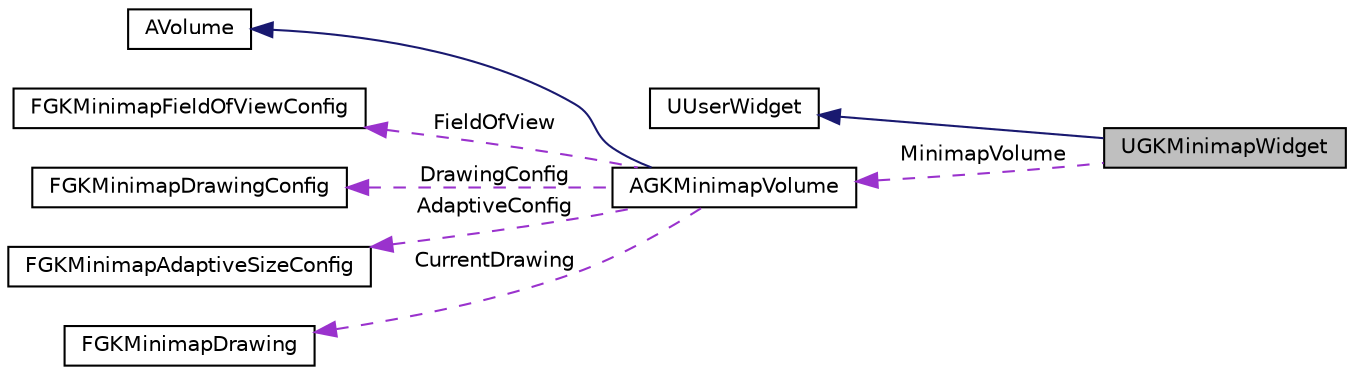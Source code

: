 digraph "UGKMinimapWidget"
{
 // LATEX_PDF_SIZE
  edge [fontname="Helvetica",fontsize="10",labelfontname="Helvetica",labelfontsize="10"];
  node [fontname="Helvetica",fontsize="10",shape=record];
  rankdir="LR";
  Node1 [label="UGKMinimapWidget",height=0.2,width=0.4,color="black", fillcolor="grey75", style="filled", fontcolor="black",tooltip=" "];
  Node2 -> Node1 [dir="back",color="midnightblue",fontsize="10",style="solid",fontname="Helvetica"];
  Node2 [label="UUserWidget",height=0.2,width=0.4,color="black", fillcolor="white", style="filled",tooltip=" "];
  Node3 -> Node1 [dir="back",color="darkorchid3",fontsize="10",style="dashed",label=" MinimapVolume" ,fontname="Helvetica"];
  Node3 [label="AGKMinimapVolume",height=0.2,width=0.4,color="black", fillcolor="white", style="filled",URL="$classAGKMinimapVolume.html",tooltip=" "];
  Node4 -> Node3 [dir="back",color="midnightblue",fontsize="10",style="solid",fontname="Helvetica"];
  Node4 [label="AVolume",height=0.2,width=0.4,color="black", fillcolor="white", style="filled",tooltip=" "];
  Node5 -> Node3 [dir="back",color="darkorchid3",fontsize="10",style="dashed",label=" FieldOfView" ,fontname="Helvetica"];
  Node5 [label="FGKMinimapFieldOfViewConfig",height=0.2,width=0.4,color="black", fillcolor="white", style="filled",URL="$structFGKMinimapFieldOfViewConfig.html",tooltip=" "];
  Node6 -> Node3 [dir="back",color="darkorchid3",fontsize="10",style="dashed",label=" DrawingConfig" ,fontname="Helvetica"];
  Node6 [label="FGKMinimapDrawingConfig",height=0.2,width=0.4,color="black", fillcolor="white", style="filled",URL="$structFGKMinimapDrawingConfig.html",tooltip=" "];
  Node7 -> Node3 [dir="back",color="darkorchid3",fontsize="10",style="dashed",label=" AdaptiveConfig" ,fontname="Helvetica"];
  Node7 [label="FGKMinimapAdaptiveSizeConfig",height=0.2,width=0.4,color="black", fillcolor="white", style="filled",URL="$structFGKMinimapAdaptiveSizeConfig.html",tooltip=" "];
  Node8 -> Node3 [dir="back",color="darkorchid3",fontsize="10",style="dashed",label=" CurrentDrawing" ,fontname="Helvetica"];
  Node8 [label="FGKMinimapDrawing",height=0.2,width=0.4,color="black", fillcolor="white", style="filled",URL="$structFGKMinimapDrawing.html",tooltip=" "];
}
